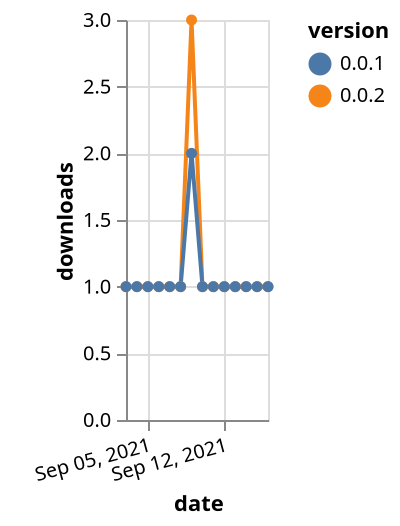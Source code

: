 {"$schema": "https://vega.github.io/schema/vega-lite/v5.json", "description": "A simple bar chart with embedded data.", "data": {"values": [{"date": "2021-09-03", "total": 276, "delta": 1, "version": "0.0.2"}, {"date": "2021-09-04", "total": 277, "delta": 1, "version": "0.0.2"}, {"date": "2021-09-05", "total": 278, "delta": 1, "version": "0.0.2"}, {"date": "2021-09-06", "total": 279, "delta": 1, "version": "0.0.2"}, {"date": "2021-09-07", "total": 280, "delta": 1, "version": "0.0.2"}, {"date": "2021-09-08", "total": 281, "delta": 1, "version": "0.0.2"}, {"date": "2021-09-09", "total": 284, "delta": 3, "version": "0.0.2"}, {"date": "2021-09-10", "total": 285, "delta": 1, "version": "0.0.2"}, {"date": "2021-09-11", "total": 286, "delta": 1, "version": "0.0.2"}, {"date": "2021-09-12", "total": 287, "delta": 1, "version": "0.0.2"}, {"date": "2021-09-13", "total": 288, "delta": 1, "version": "0.0.2"}, {"date": "2021-09-14", "total": 289, "delta": 1, "version": "0.0.2"}, {"date": "2021-09-15", "total": 290, "delta": 1, "version": "0.0.2"}, {"date": "2021-09-16", "total": 291, "delta": 1, "version": "0.0.2"}, {"date": "2021-09-03", "total": 235, "delta": 1, "version": "0.0.1"}, {"date": "2021-09-04", "total": 236, "delta": 1, "version": "0.0.1"}, {"date": "2021-09-05", "total": 237, "delta": 1, "version": "0.0.1"}, {"date": "2021-09-06", "total": 238, "delta": 1, "version": "0.0.1"}, {"date": "2021-09-07", "total": 239, "delta": 1, "version": "0.0.1"}, {"date": "2021-09-08", "total": 240, "delta": 1, "version": "0.0.1"}, {"date": "2021-09-09", "total": 242, "delta": 2, "version": "0.0.1"}, {"date": "2021-09-10", "total": 243, "delta": 1, "version": "0.0.1"}, {"date": "2021-09-11", "total": 244, "delta": 1, "version": "0.0.1"}, {"date": "2021-09-12", "total": 245, "delta": 1, "version": "0.0.1"}, {"date": "2021-09-13", "total": 246, "delta": 1, "version": "0.0.1"}, {"date": "2021-09-14", "total": 247, "delta": 1, "version": "0.0.1"}, {"date": "2021-09-15", "total": 248, "delta": 1, "version": "0.0.1"}, {"date": "2021-09-16", "total": 249, "delta": 1, "version": "0.0.1"}]}, "width": "container", "mark": {"type": "line", "point": {"filled": true}}, "encoding": {"x": {"field": "date", "type": "temporal", "timeUnit": "yearmonthdate", "title": "date", "axis": {"labelAngle": -15}}, "y": {"field": "delta", "type": "quantitative", "title": "downloads"}, "color": {"field": "version", "type": "nominal"}, "tooltip": {"field": "delta"}}}